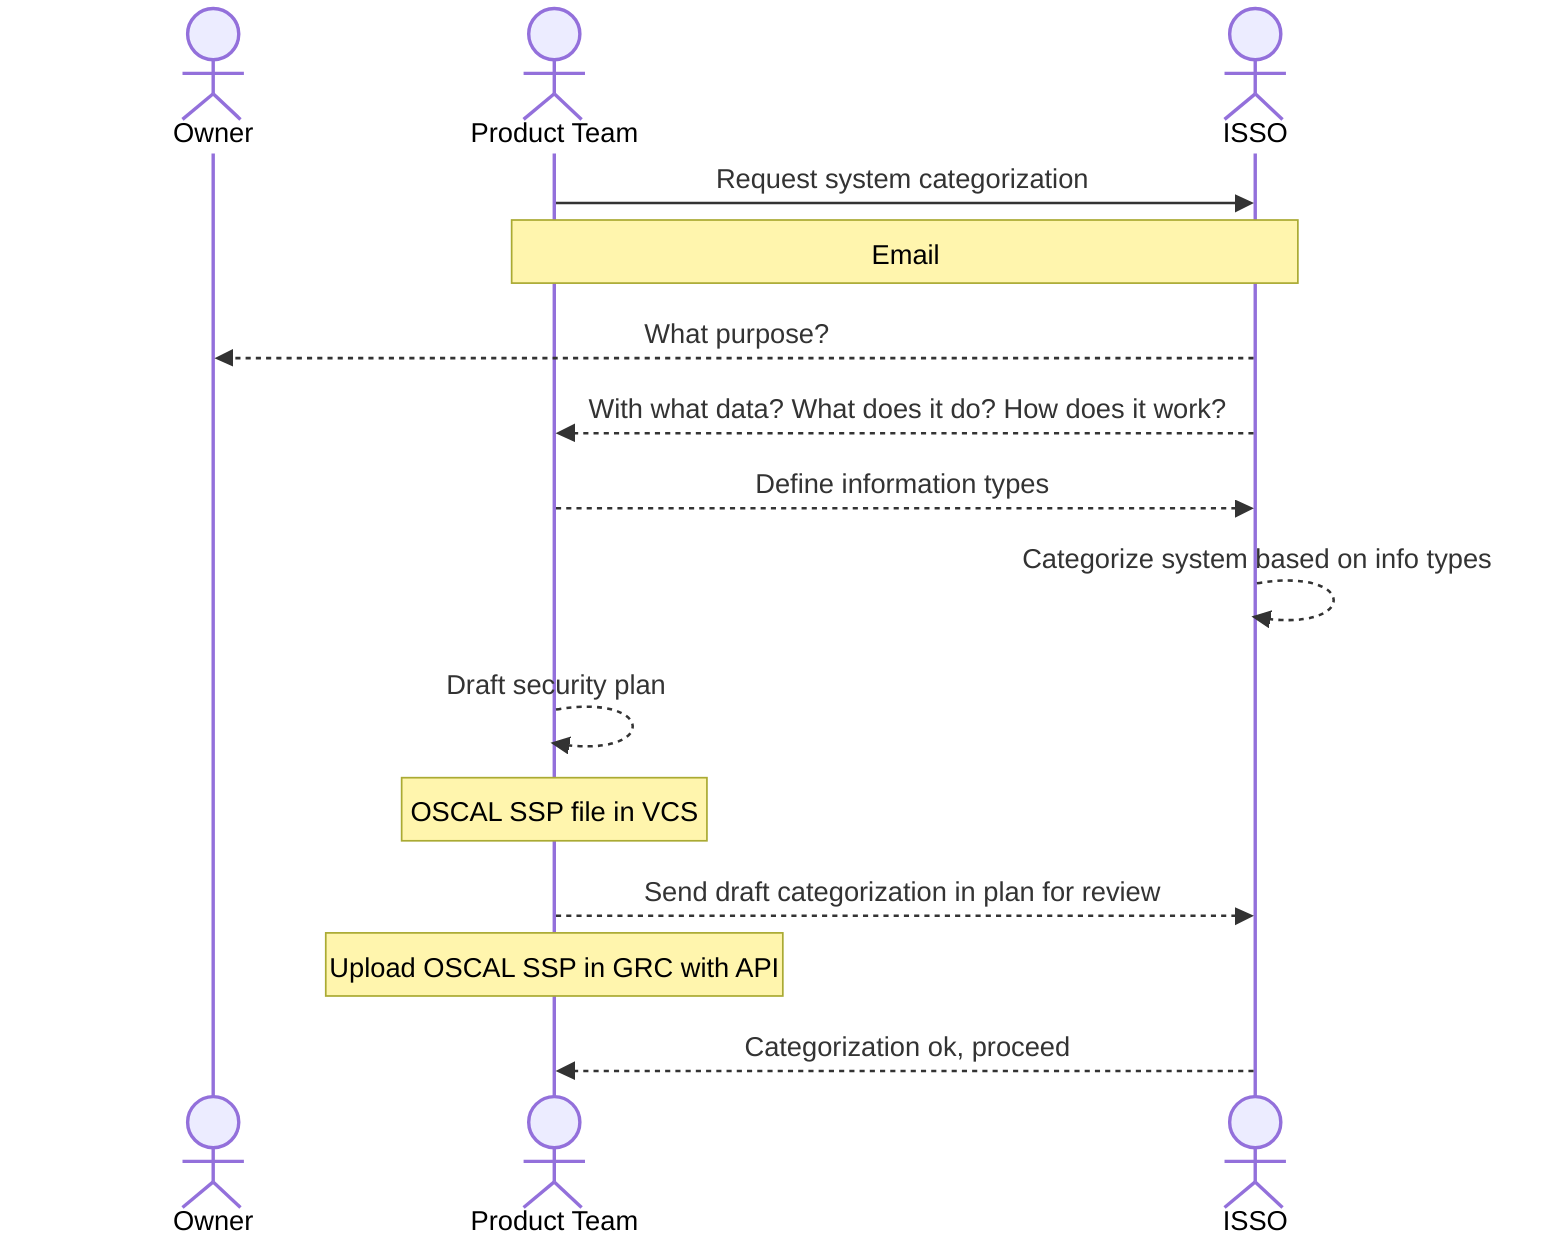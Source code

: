 sequenceDiagram
    actor Owner
    actor Product Team
    actor ISSO
    Product Team->>ISSO: Request system categorization
    Note over Product Team,ISSO: Email
    ISSO-->>Owner: What purpose?
    ISSO-->>Product Team: With what data? What does it do? How does it work?
    Product Team-->>ISSO: Define information types
    ISSO-->>ISSO: Categorize system based on info types
    Product Team-->>Product Team: Draft security plan
    Note over Product Team: OSCAL SSP file in VCS
    Product Team-->>ISSO: Send draft categorization in plan for review
    Note over Product Team: Upload OSCAL SSP in GRC with API
    ISSO-->>Product Team: Categorization ok, proceed